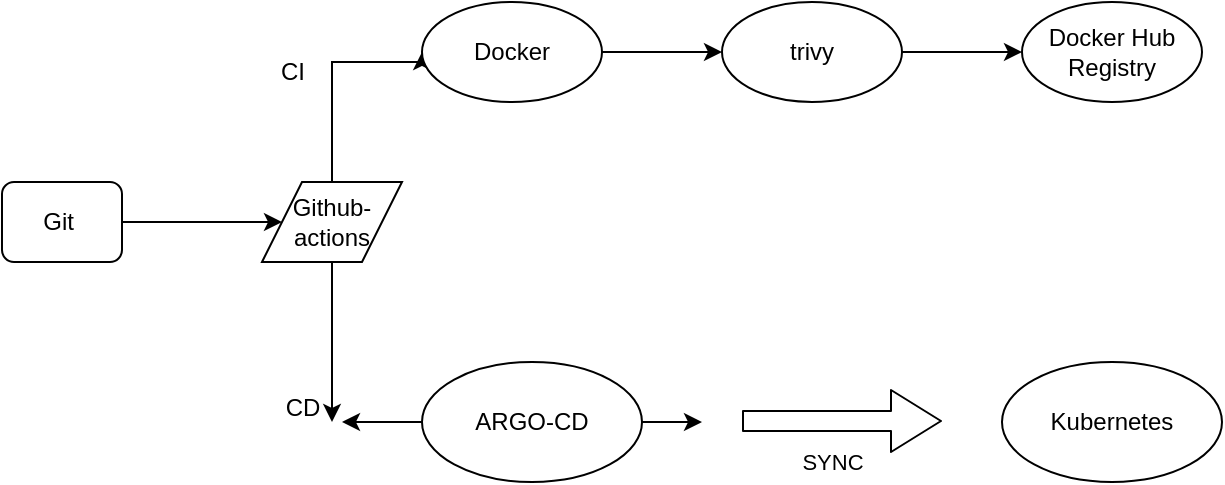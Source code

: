 <mxfile version="26.2.12">
  <diagram name="Page-1" id="GJGBsaqQXe3ZU5108EGd">
    <mxGraphModel dx="1044" dy="527" grid="1" gridSize="10" guides="1" tooltips="1" connect="1" arrows="1" fold="1" page="1" pageScale="1" pageWidth="850" pageHeight="1100" math="0" shadow="0">
      <root>
        <mxCell id="0" />
        <mxCell id="1" parent="0" />
        <mxCell id="jIif11xaUqzvl8PaufJ1-4" style="edgeStyle=orthogonalEdgeStyle;rounded=0;orthogonalLoop=1;jettySize=auto;html=1;entryX=0;entryY=0.5;entryDx=0;entryDy=0;" edge="1" parent="1" source="jIif11xaUqzvl8PaufJ1-1" target="jIif11xaUqzvl8PaufJ1-2">
          <mxGeometry relative="1" as="geometry" />
        </mxCell>
        <mxCell id="jIif11xaUqzvl8PaufJ1-1" value="Git&amp;nbsp;" style="rounded=1;whiteSpace=wrap;html=1;" vertex="1" parent="1">
          <mxGeometry x="70" y="180" width="60" height="40" as="geometry" />
        </mxCell>
        <mxCell id="jIif11xaUqzvl8PaufJ1-5" style="edgeStyle=elbowEdgeStyle;rounded=0;orthogonalLoop=1;jettySize=auto;html=1;elbow=vertical;entryX=0;entryY=0.5;entryDx=0;entryDy=0;" edge="1" parent="1" source="jIif11xaUqzvl8PaufJ1-2" target="jIif11xaUqzvl8PaufJ1-3">
          <mxGeometry relative="1" as="geometry">
            <mxPoint x="230" y="110" as="targetPoint" />
            <Array as="points">
              <mxPoint x="235" y="120" />
            </Array>
          </mxGeometry>
        </mxCell>
        <mxCell id="jIif11xaUqzvl8PaufJ1-16" style="edgeStyle=orthogonalEdgeStyle;rounded=0;orthogonalLoop=1;jettySize=auto;html=1;" edge="1" parent="1" source="jIif11xaUqzvl8PaufJ1-2">
          <mxGeometry relative="1" as="geometry">
            <mxPoint x="235" y="300" as="targetPoint" />
          </mxGeometry>
        </mxCell>
        <mxCell id="jIif11xaUqzvl8PaufJ1-2" value="Github-actions" style="shape=parallelogram;perimeter=parallelogramPerimeter;whiteSpace=wrap;html=1;fixedSize=1;" vertex="1" parent="1">
          <mxGeometry x="200" y="180" width="70" height="40" as="geometry" />
        </mxCell>
        <mxCell id="jIif11xaUqzvl8PaufJ1-10" value="" style="edgeStyle=orthogonalEdgeStyle;rounded=0;orthogonalLoop=1;jettySize=auto;html=1;" edge="1" parent="1" source="jIif11xaUqzvl8PaufJ1-3" target="jIif11xaUqzvl8PaufJ1-8">
          <mxGeometry relative="1" as="geometry" />
        </mxCell>
        <mxCell id="jIif11xaUqzvl8PaufJ1-3" value="Docker" style="ellipse;whiteSpace=wrap;html=1;" vertex="1" parent="1">
          <mxGeometry x="280" y="90" width="90" height="50" as="geometry" />
        </mxCell>
        <mxCell id="jIif11xaUqzvl8PaufJ1-7" value="CI" style="text;html=1;align=center;verticalAlign=middle;resizable=0;points=[];autosize=1;strokeColor=none;fillColor=none;" vertex="1" parent="1">
          <mxGeometry x="195" y="110" width="40" height="30" as="geometry" />
        </mxCell>
        <mxCell id="jIif11xaUqzvl8PaufJ1-11" value="" style="edgeStyle=orthogonalEdgeStyle;rounded=0;orthogonalLoop=1;jettySize=auto;html=1;" edge="1" parent="1" source="jIif11xaUqzvl8PaufJ1-8" target="jIif11xaUqzvl8PaufJ1-9">
          <mxGeometry relative="1" as="geometry" />
        </mxCell>
        <mxCell id="jIif11xaUqzvl8PaufJ1-8" value="trivy" style="ellipse;whiteSpace=wrap;html=1;" vertex="1" parent="1">
          <mxGeometry x="430" y="90" width="90" height="50" as="geometry" />
        </mxCell>
        <mxCell id="jIif11xaUqzvl8PaufJ1-9" value="Docker Hub Registry" style="ellipse;whiteSpace=wrap;html=1;" vertex="1" parent="1">
          <mxGeometry x="580" y="90" width="90" height="50" as="geometry" />
        </mxCell>
        <mxCell id="jIif11xaUqzvl8PaufJ1-18" style="edgeStyle=orthogonalEdgeStyle;rounded=0;orthogonalLoop=1;jettySize=auto;html=1;" edge="1" parent="1" source="jIif11xaUqzvl8PaufJ1-12">
          <mxGeometry relative="1" as="geometry">
            <mxPoint x="240" y="300" as="targetPoint" />
          </mxGeometry>
        </mxCell>
        <mxCell id="jIif11xaUqzvl8PaufJ1-20" style="edgeStyle=orthogonalEdgeStyle;rounded=0;orthogonalLoop=1;jettySize=auto;html=1;" edge="1" parent="1" source="jIif11xaUqzvl8PaufJ1-12">
          <mxGeometry relative="1" as="geometry">
            <mxPoint x="420" y="300" as="targetPoint" />
          </mxGeometry>
        </mxCell>
        <mxCell id="jIif11xaUqzvl8PaufJ1-12" value="ARGO-CD" style="ellipse;whiteSpace=wrap;html=1;" vertex="1" parent="1">
          <mxGeometry x="280" y="270" width="110" height="60" as="geometry" />
        </mxCell>
        <mxCell id="jIif11xaUqzvl8PaufJ1-13" value="Kubernetes" style="ellipse;whiteSpace=wrap;html=1;" vertex="1" parent="1">
          <mxGeometry x="570" y="270" width="110" height="60" as="geometry" />
        </mxCell>
        <mxCell id="jIif11xaUqzvl8PaufJ1-19" value="CD&lt;div&gt;&lt;br&gt;&lt;/div&gt;" style="text;html=1;align=center;verticalAlign=middle;resizable=0;points=[];autosize=1;strokeColor=none;fillColor=none;" vertex="1" parent="1">
          <mxGeometry x="200" y="280" width="40" height="40" as="geometry" />
        </mxCell>
        <mxCell id="jIif11xaUqzvl8PaufJ1-22" value="" style="edgeStyle=none;orthogonalLoop=1;jettySize=auto;html=1;shape=flexArrow;rounded=1;startSize=8;endSize=8;" edge="1" parent="1">
          <mxGeometry width="100" relative="1" as="geometry">
            <mxPoint x="440" y="299.5" as="sourcePoint" />
            <mxPoint x="540" y="299.5" as="targetPoint" />
            <Array as="points" />
          </mxGeometry>
        </mxCell>
        <mxCell id="jIif11xaUqzvl8PaufJ1-23" value="SYNC" style="edgeLabel;html=1;align=center;verticalAlign=middle;resizable=0;points=[];" vertex="1" connectable="0" parent="jIif11xaUqzvl8PaufJ1-22">
          <mxGeometry x="0.504" y="-1" relative="1" as="geometry">
            <mxPoint x="-30" y="19" as="offset" />
          </mxGeometry>
        </mxCell>
      </root>
    </mxGraphModel>
  </diagram>
</mxfile>
